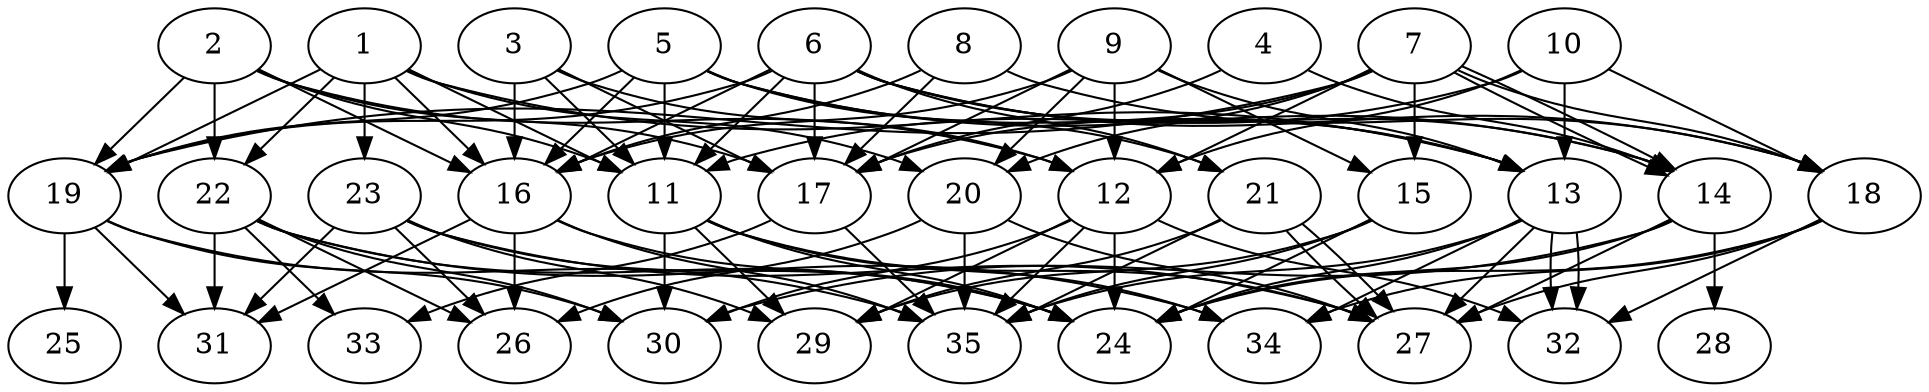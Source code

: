 // DAG automatically generated by daggen at Tue Aug  6 16:28:02 2019
// ./daggen --dot -n 35 --ccr 0.4 --fat 0.8 --regular 0.5 --density 0.7 --mindata 5242880 --maxdata 52428800 
digraph G {
  1 [size="20963840", alpha="0.00", expect_size="8385536"] 
  1 -> 11 [size ="8385536"]
  1 -> 13 [size ="8385536"]
  1 -> 16 [size ="8385536"]
  1 -> 19 [size ="8385536"]
  1 -> 20 [size ="8385536"]
  1 -> 22 [size ="8385536"]
  1 -> 23 [size ="8385536"]
  2 [size="16133120", alpha="0.11", expect_size="6453248"] 
  2 -> 11 [size ="6453248"]
  2 -> 12 [size ="6453248"]
  2 -> 16 [size ="6453248"]
  2 -> 17 [size ="6453248"]
  2 -> 19 [size ="6453248"]
  2 -> 22 [size ="6453248"]
  3 [size="72048640", alpha="0.18", expect_size="28819456"] 
  3 -> 11 [size ="28819456"]
  3 -> 12 [size ="28819456"]
  3 -> 16 [size ="28819456"]
  3 -> 17 [size ="28819456"]
  4 [size="65175040", alpha="0.10", expect_size="26070016"] 
  4 -> 14 [size ="26070016"]
  4 -> 17 [size ="26070016"]
  5 [size="27540480", alpha="0.08", expect_size="11016192"] 
  5 -> 11 [size ="11016192"]
  5 -> 13 [size ="11016192"]
  5 -> 14 [size ="11016192"]
  5 -> 16 [size ="11016192"]
  5 -> 19 [size ="11016192"]
  5 -> 21 [size ="11016192"]
  6 [size="110059520", alpha="0.07", expect_size="44023808"] 
  6 -> 11 [size ="44023808"]
  6 -> 13 [size ="44023808"]
  6 -> 14 [size ="44023808"]
  6 -> 16 [size ="44023808"]
  6 -> 17 [size ="44023808"]
  6 -> 18 [size ="44023808"]
  6 -> 19 [size ="44023808"]
  6 -> 21 [size ="44023808"]
  7 [size="54028800", alpha="0.14", expect_size="21611520"] 
  7 -> 12 [size ="21611520"]
  7 -> 14 [size ="21611520"]
  7 -> 14 [size ="21611520"]
  7 -> 15 [size ="21611520"]
  7 -> 17 [size ="21611520"]
  7 -> 18 [size ="21611520"]
  7 -> 19 [size ="21611520"]
  7 -> 20 [size ="21611520"]
  8 [size="109102080", alpha="0.03", expect_size="43640832"] 
  8 -> 16 [size ="43640832"]
  8 -> 17 [size ="43640832"]
  8 -> 18 [size ="43640832"]
  9 [size="91294720", alpha="0.00", expect_size="36517888"] 
  9 -> 12 [size ="36517888"]
  9 -> 13 [size ="36517888"]
  9 -> 15 [size ="36517888"]
  9 -> 16 [size ="36517888"]
  9 -> 17 [size ="36517888"]
  9 -> 20 [size ="36517888"]
  10 [size="90309120", alpha="0.06", expect_size="36123648"] 
  10 -> 11 [size ="36123648"]
  10 -> 12 [size ="36123648"]
  10 -> 13 [size ="36123648"]
  10 -> 18 [size ="36123648"]
  11 [size="46059520", alpha="0.10", expect_size="18423808"] 
  11 -> 24 [size ="18423808"]
  11 -> 27 [size ="18423808"]
  11 -> 29 [size ="18423808"]
  11 -> 30 [size ="18423808"]
  11 -> 34 [size ="18423808"]
  12 [size="46691840", alpha="0.03", expect_size="18676736"] 
  12 -> 24 [size ="18676736"]
  12 -> 29 [size ="18676736"]
  12 -> 30 [size ="18676736"]
  12 -> 32 [size ="18676736"]
  12 -> 35 [size ="18676736"]
  13 [size="110069760", alpha="0.15", expect_size="44027904"] 
  13 -> 24 [size ="44027904"]
  13 -> 27 [size ="44027904"]
  13 -> 32 [size ="44027904"]
  13 -> 32 [size ="44027904"]
  13 -> 34 [size ="44027904"]
  13 -> 35 [size ="44027904"]
  14 [size="97920000", alpha="0.07", expect_size="39168000"] 
  14 -> 24 [size ="39168000"]
  14 -> 27 [size ="39168000"]
  14 -> 28 [size ="39168000"]
  14 -> 30 [size ="39168000"]
  15 [size="36029440", alpha="0.17", expect_size="14411776"] 
  15 -> 24 [size ="14411776"]
  15 -> 29 [size ="14411776"]
  15 -> 35 [size ="14411776"]
  16 [size="81571840", alpha="0.10", expect_size="32628736"] 
  16 -> 24 [size ="32628736"]
  16 -> 26 [size ="32628736"]
  16 -> 31 [size ="32628736"]
  16 -> 35 [size ="32628736"]
  17 [size="124707840", alpha="0.05", expect_size="49883136"] 
  17 -> 33 [size ="49883136"]
  17 -> 35 [size ="49883136"]
  18 [size="87088640", alpha="0.05", expect_size="34835456"] 
  18 -> 24 [size ="34835456"]
  18 -> 27 [size ="34835456"]
  18 -> 32 [size ="34835456"]
  18 -> 34 [size ="34835456"]
  19 [size="103009280", alpha="0.00", expect_size="41203712"] 
  19 -> 25 [size ="41203712"]
  19 -> 30 [size ="41203712"]
  19 -> 31 [size ="41203712"]
  19 -> 35 [size ="41203712"]
  20 [size="104199680", alpha="0.18", expect_size="41679872"] 
  20 -> 26 [size ="41679872"]
  20 -> 27 [size ="41679872"]
  20 -> 35 [size ="41679872"]
  21 [size="22069760", alpha="0.17", expect_size="8827904"] 
  21 -> 27 [size ="8827904"]
  21 -> 27 [size ="8827904"]
  21 -> 29 [size ="8827904"]
  21 -> 35 [size ="8827904"]
  22 [size="83164160", alpha="0.16", expect_size="33265664"] 
  22 -> 24 [size ="33265664"]
  22 -> 26 [size ="33265664"]
  22 -> 30 [size ="33265664"]
  22 -> 31 [size ="33265664"]
  22 -> 33 [size ="33265664"]
  22 -> 34 [size ="33265664"]
  23 [size="101068800", alpha="0.05", expect_size="40427520"] 
  23 -> 24 [size ="40427520"]
  23 -> 26 [size ="40427520"]
  23 -> 27 [size ="40427520"]
  23 -> 29 [size ="40427520"]
  23 -> 31 [size ="40427520"]
  24 [size="73310720", alpha="0.03", expect_size="29324288"] 
  25 [size="115220480", alpha="0.04", expect_size="46088192"] 
  26 [size="96606720", alpha="0.01", expect_size="38642688"] 
  27 [size="39214080", alpha="0.05", expect_size="15685632"] 
  28 [size="71488000", alpha="0.05", expect_size="28595200"] 
  29 [size="99768320", alpha="0.19", expect_size="39907328"] 
  30 [size="101327360", alpha="0.05", expect_size="40530944"] 
  31 [size="88033280", alpha="0.17", expect_size="35213312"] 
  32 [size="67750400", alpha="0.15", expect_size="27100160"] 
  33 [size="43504640", alpha="0.10", expect_size="17401856"] 
  34 [size="74234880", alpha="0.18", expect_size="29693952"] 
  35 [size="94049280", alpha="0.11", expect_size="37619712"] 
}
